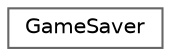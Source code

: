 digraph "Graphical Class Hierarchy"
{
 // LATEX_PDF_SIZE
  bgcolor="transparent";
  edge [fontname=Helvetica,fontsize=10,labelfontname=Helvetica,labelfontsize=10];
  node [fontname=Helvetica,fontsize=10,shape=box,height=0.2,width=0.4];
  rankdir="LR";
  Node0 [id="Node000000",label="GameSaver",height=0.2,width=0.4,color="grey40", fillcolor="white", style="filled",URL="$class_game_saver.html",tooltip="The GameSaver class provides static methods to save game data and highscores."];
}
